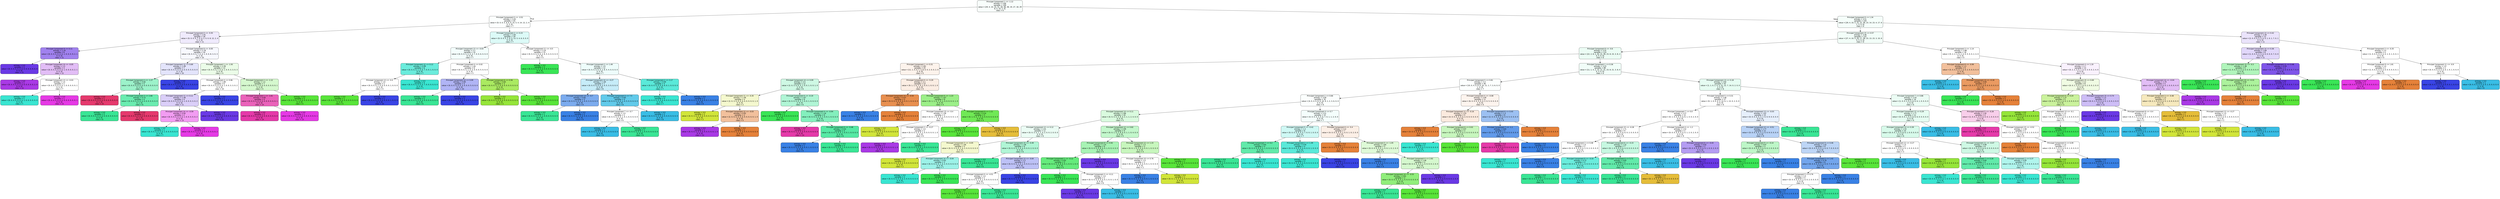 digraph Tree {
node [shape=box, style="filled, rounded", color="black", fontname=helvetica] ;
edge [fontname=helvetica] ;
0 [label="Principal Component 1 <= -1.12\nentropy = 3.66\nsamples = 199\nvalue = [29, 4, 10, 10, 31, 28, 48, 38, 19, 27, 18, 29\n8, 5, 10, 2, 0]\nclass = 6", fillcolor="#f8fefb"] ;
1 [label="Principal Component 0 <= -3.52\nentropy = 3.45\nsamples = 55\nvalue = [0, 0, 0, 5, 9, 6, 9, 15, 5, 4, 14, 12, 2, 4\n5, 2, 0]\nclass = 7", fillcolor="#fcfffe"] ;
0 -> 1 [labeldistance=2.5, labelangle=45, headlabel="True"] ;
2 [label="Principal Component 0 <= -5.55\nentropy = 2.91\nsamples = 26\nvalue = [0, 0, 0, 0, 7, 0, 4, 2, 0, 0, 8, 12, 2, 4\n5, 2, 0]\nclass = 11", fillcolor="#efeafc"] ;
1 -> 2 ;
3 [label="Principal Component 9 <= 0.11\nentropy = 1.35\nsamples = 6\nvalue = [0, 0, 0, 0, 0, 0, 0, 1, 0, 0, 0, 9, 2, 1\n0, 0, 0]\nclass = 11", fillcolor="#a081ee"] ;
2 -> 3 ;
4 [label="entropy = 0.0\nsamples = 3\nvalue = [0, 0, 0, 0, 0, 0, 0, 0, 0, 0, 0, 9, 0, 0\n0, 0, 0]\nclass = 11", fillcolor="#6a39e5"] ;
3 -> 4 ;
5 [label="Principal Component 14 <= -0.05\nentropy = 1.5\nsamples = 3\nvalue = [0, 0, 0, 0, 0, 0, 0, 1, 0, 0, 0, 0, 2, 1\n0, 0, 0]\nclass = 12", fillcolor="#e2bdf6"] ;
3 -> 5 ;
6 [label="entropy = 0.0\nsamples = 1\nvalue = [0, 0, 0, 0, 0, 0, 0, 0, 0, 0, 0, 0, 2, 0\n0, 0, 0]\nclass = 12", fillcolor="#a939e5"] ;
5 -> 6 ;
7 [label="Principal Component 13 <= -0.03\nentropy = 1.0\nsamples = 2\nvalue = [0, 0, 0, 0, 0, 0, 0, 1, 0, 0, 0, 0, 0, 1\n0, 0, 0]\nclass = 7", fillcolor="#ffffff"] ;
5 -> 7 ;
8 [label="entropy = 0.0\nsamples = 1\nvalue = [0, 0, 0, 0, 0, 0, 0, 1, 0, 0, 0, 0, 0, 0\n0, 0, 0]\nclass = 7", fillcolor="#39e5d1"] ;
7 -> 8 ;
9 [label="entropy = 0.0\nsamples = 1\nvalue = [0, 0, 0, 0, 0, 0, 0, 0, 0, 0, 0, 0, 0, 1\n0, 0, 0]\nclass = 13", fillcolor="#e539e5"] ;
7 -> 9 ;
10 [label="Principal Component 9 <= -0.05\nentropy = 2.78\nsamples = 20\nvalue = [0, 0, 0, 0, 7, 0, 4, 1, 0, 0, 8, 3, 0, 3\n5, 2, 0]\nclass = 10", fillcolor="#f7f8fe"] ;
2 -> 10 ;
11 [label="Principal Component 12 <= 0.69\nentropy = 1.49\nsamples = 7\nvalue = [0, 0, 0, 0, 0, 0, 4, 0, 0, 0, 5, 0, 0, 0\n0, 2, 0]\nclass = 10", fillcolor="#e3e4fb"] ;
10 -> 11 ;
12 [label="Principal Component 4 <= -1.27\nentropy = 0.92\nsamples = 5\nvalue = [0, 0, 0, 0, 0, 0, 4, 0, 0, 0, 0, 0, 0, 0\n0, 2, 0]\nclass = 6", fillcolor="#9cf2ca"] ;
11 -> 12 ;
13 [label="entropy = 0.0\nsamples = 1\nvalue = [0, 0, 0, 0, 0, 0, 0, 0, 0, 0, 0, 0, 0, 0\n0, 1, 0]\nclass = 15", fillcolor="#e5396d"] ;
12 -> 13 ;
14 [label="Principal Component 3 <= 2.66\nentropy = 0.72\nsamples = 4\nvalue = [0, 0, 0, 0, 0, 0, 4, 0, 0, 0, 0, 0, 0, 0\n0, 1, 0]\nclass = 6", fillcolor="#6aecb0"] ;
12 -> 14 ;
15 [label="entropy = 0.0\nsamples = 3\nvalue = [0, 0, 0, 0, 0, 0, 4, 0, 0, 0, 0, 0, 0, 0\n0, 0, 0]\nclass = 6", fillcolor="#39e595"] ;
14 -> 15 ;
16 [label="entropy = 0.0\nsamples = 1\nvalue = [0, 0, 0, 0, 0, 0, 0, 0, 0, 0, 0, 0, 0, 0\n0, 1, 0]\nclass = 15", fillcolor="#e5396d"] ;
14 -> 16 ;
17 [label="entropy = 0.0\nsamples = 2\nvalue = [0, 0, 0, 0, 0, 0, 0, 0, 0, 0, 5, 0, 0, 0\n0, 0, 0]\nclass = 10", fillcolor="#3944e5"] ;
11 -> 17 ;
18 [label="Principal Component 1 <= -1.93\nentropy = 2.39\nsamples = 13\nvalue = [0, 0, 0, 0, 7, 0, 0, 1, 0, 0, 3, 3, 0, 3\n5, 0, 0]\nclass = 4", fillcolor="#ebfce8"] ;
10 -> 18 ;
19 [label="Principal Component 4 <= 0.06\nentropy = 1.89\nsamples = 6\nvalue = [0, 0, 0, 0, 0, 0, 0, 1, 0, 0, 3, 3, 0, 2\n0, 0, 0]\nclass = 10", fillcolor="#ffffff"] ;
18 -> 19 ;
20 [label="Principal Component 11 <= 0.11\nentropy = 1.46\nsamples = 4\nvalue = [0, 0, 0, 0, 0, 0, 0, 1, 0, 0, 0, 3, 0, 2\n0, 0, 0]\nclass = 11", fillcolor="#dacef8"] ;
19 -> 20 ;
21 [label="Principal Component 14 <= -0.59\nentropy = 0.92\nsamples = 2\nvalue = [0, 0, 0, 0, 0, 0, 0, 1, 0, 0, 0, 0, 0, 2\n0, 0, 0]\nclass = 13", fillcolor="#f29cf2"] ;
20 -> 21 ;
22 [label="entropy = 0.0\nsamples = 1\nvalue = [0, 0, 0, 0, 0, 0, 0, 1, 0, 0, 0, 0, 0, 0\n0, 0, 0]\nclass = 7", fillcolor="#39e5d1"] ;
21 -> 22 ;
23 [label="entropy = 0.0\nsamples = 1\nvalue = [0, 0, 0, 0, 0, 0, 0, 0, 0, 0, 0, 0, 0, 2\n0, 0, 0]\nclass = 13", fillcolor="#e539e5"] ;
21 -> 23 ;
24 [label="entropy = 0.0\nsamples = 2\nvalue = [0, 0, 0, 0, 0, 0, 0, 0, 0, 0, 0, 3, 0, 0\n0, 0, 0]\nclass = 11", fillcolor="#6a39e5"] ;
20 -> 24 ;
25 [label="entropy = 0.0\nsamples = 2\nvalue = [0, 0, 0, 0, 0, 0, 0, 0, 0, 0, 3, 0, 0, 0\n0, 0, 0]\nclass = 10", fillcolor="#3944e5"] ;
19 -> 25 ;
26 [label="Principal Component 2 <= -1.12\nentropy = 1.3\nsamples = 7\nvalue = [0, 0, 0, 0, 7, 0, 0, 0, 0, 0, 0, 0, 0, 1\n5, 0, 0]\nclass = 4", fillcolor="#d5f8ce"] ;
18 -> 26 ;
27 [label="Principal Component 1 <= -1.61\nentropy = 0.65\nsamples = 4\nvalue = [0, 0, 0, 0, 0, 0, 0, 0, 0, 0, 0, 0, 0, 1\n5, 0, 0]\nclass = 14", fillcolor="#ea61ba"] ;
26 -> 27 ;
28 [label="entropy = 0.0\nsamples = 3\nvalue = [0, 0, 0, 0, 0, 0, 0, 0, 0, 0, 0, 0, 0, 0\n5, 0, 0]\nclass = 14", fillcolor="#e539a9"] ;
27 -> 28 ;
29 [label="entropy = 0.0\nsamples = 1\nvalue = [0, 0, 0, 0, 0, 0, 0, 0, 0, 0, 0, 0, 0, 1\n0, 0, 0]\nclass = 13", fillcolor="#e539e5"] ;
27 -> 29 ;
30 [label="entropy = 0.0\nsamples = 3\nvalue = [0, 0, 0, 0, 7, 0, 0, 0, 0, 0, 0, 0, 0, 0\n0, 0, 0]\nclass = 4", fillcolor="#58e539"] ;
26 -> 30 ;
31 [label="Principal Component 2 <= 0.23\nentropy = 2.83\nsamples = 29\nvalue = [0, 0, 0, 5, 2, 6, 5, 13, 5, 4, 6, 0, 0, 0\n0, 0, 0]\nclass = 7", fillcolor="#dcfaf7"] ;
1 -> 31 ;
32 [label="Principal Component 13 <= -0.03\nentropy = 2.2\nsamples = 14\nvalue = [0, 0, 0, 5, 2, 0, 3, 7, 0, 0, 6, 0, 0, 0\n0, 0, 0]\nclass = 7", fillcolor="#f3fdfc"] ;
31 -> 32 ;
33 [label="Principal Component 12 <= 0.12\nentropy = 0.99\nsamples = 6\nvalue = [0, 0, 0, 0, 1, 0, 0, 7, 0, 0, 1, 0, 0, 0\n0, 0, 0]\nclass = 7", fillcolor="#6aecdc"] ;
32 -> 33 ;
34 [label="Principal Component 13 <= -0.4\nentropy = 1.0\nsamples = 2\nvalue = [0, 0, 0, 0, 1, 0, 0, 0, 0, 0, 1, 0, 0, 0\n0, 0, 0]\nclass = 4", fillcolor="#ffffff"] ;
33 -> 34 ;
35 [label="entropy = 0.0\nsamples = 1\nvalue = [0, 0, 0, 0, 1, 0, 0, 0, 0, 0, 0, 0, 0, 0\n0, 0, 0]\nclass = 4", fillcolor="#58e539"] ;
34 -> 35 ;
36 [label="entropy = 0.0\nsamples = 1\nvalue = [0, 0, 0, 0, 0, 0, 0, 0, 0, 0, 1, 0, 0, 0\n0, 0, 0]\nclass = 10", fillcolor="#3944e5"] ;
34 -> 36 ;
37 [label="entropy = 0.0\nsamples = 4\nvalue = [0, 0, 0, 0, 0, 0, 0, 7, 0, 0, 0, 0, 0, 0\n0, 0, 0]\nclass = 7", fillcolor="#39e5d1"] ;
33 -> 37 ;
38 [label="Principal Component 4 <= 0.02\nentropy = 1.81\nsamples = 8\nvalue = [0, 0, 0, 5, 1, 0, 3, 0, 0, 0, 5, 0, 0, 0\n0, 0, 0]\nclass = 3", fillcolor="#ffffff"] ;
32 -> 38 ;
39 [label="Principal Component 14 <= 0.09\nentropy = 0.95\nsamples = 5\nvalue = [0, 0, 0, 0, 0, 0, 3, 0, 0, 0, 5, 0, 0, 0\n0, 0, 0]\nclass = 10", fillcolor="#b0b4f5"] ;
38 -> 39 ;
40 [label="entropy = 0.0\nsamples = 2\nvalue = [0, 0, 0, 0, 0, 0, 3, 0, 0, 0, 0, 0, 0, 0\n0, 0, 0]\nclass = 6", fillcolor="#39e595"] ;
39 -> 40 ;
41 [label="entropy = 0.0\nsamples = 3\nvalue = [0, 0, 0, 0, 0, 0, 0, 0, 0, 0, 5, 0, 0, 0\n0, 0, 0]\nclass = 10", fillcolor="#3944e5"] ;
39 -> 41 ;
42 [label="Principal Component 6 <= 0.56\nentropy = 0.65\nsamples = 3\nvalue = [0, 0, 0, 5, 1, 0, 0, 0, 0, 0, 0, 0, 0, 0\n0, 0, 0]\nclass = 3", fillcolor="#aaea61"] ;
38 -> 42 ;
43 [label="entropy = 0.0\nsamples = 2\nvalue = [0, 0, 0, 5, 0, 0, 0, 0, 0, 0, 0, 0, 0, 0\n0, 0, 0]\nclass = 3", fillcolor="#95e539"] ;
42 -> 43 ;
44 [label="entropy = 0.0\nsamples = 1\nvalue = [0, 0, 0, 0, 1, 0, 0, 0, 0, 0, 0, 0, 0, 0\n0, 0, 0]\nclass = 4", fillcolor="#58e539"] ;
42 -> 44 ;
45 [label="Principal Component 11 <= -0.5\nentropy = 2.24\nsamples = 15\nvalue = [0, 0, 0, 0, 0, 6, 2, 6, 5, 4, 0, 0, 0, 0\n0, 0, 0]\nclass = 5", fillcolor="#ffffff"] ;
31 -> 45 ;
46 [label="entropy = 0.0\nsamples = 3\nvalue = [0, 0, 0, 0, 0, 6, 0, 0, 0, 0, 0, 0, 0, 0\n0, 0, 0]\nclass = 5", fillcolor="#39e556"] ;
45 -> 46 ;
47 [label="Principal Component 2 <= 1.49\nentropy = 1.9\nsamples = 12\nvalue = [0, 0, 0, 0, 0, 0, 2, 6, 5, 4, 0, 0, 0, 0\n0, 0, 0]\nclass = 7", fillcolor="#eefdfb"] ;
45 -> 47 ;
48 [label="Principal Component 14 <= -0.27\nentropy = 1.49\nsamples = 7\nvalue = [0, 0, 0, 0, 0, 0, 2, 0, 5, 3, 0, 0, 0, 0\n0, 0, 0]\nclass = 8", fillcolor="#c6ecf8"] ;
47 -> 48 ;
49 [label="Principal Component 14 <= -0.7\nentropy = 0.81\nsamples = 3\nvalue = [0, 0, 0, 0, 0, 0, 1, 0, 0, 3, 0, 0, 0, 0\n0, 0, 0]\nclass = 9", fillcolor="#7babee"] ;
48 -> 49 ;
50 [label="entropy = 0.0\nsamples = 1\nvalue = [0, 0, 0, 0, 0, 0, 1, 0, 0, 0, 0, 0, 0, 0\n0, 0, 0]\nclass = 6", fillcolor="#39e595"] ;
49 -> 50 ;
51 [label="entropy = 0.0\nsamples = 2\nvalue = [0, 0, 0, 0, 0, 0, 0, 0, 0, 3, 0, 0, 0, 0\n0, 0, 0]\nclass = 9", fillcolor="#3981e5"] ;
49 -> 51 ;
52 [label="Principal Component 0 <= 7.5\nentropy = 0.65\nsamples = 4\nvalue = [0, 0, 0, 0, 0, 0, 1, 0, 5, 0, 0, 0, 0, 0\n0, 0, 0]\nclass = 8", fillcolor="#61caea"] ;
48 -> 52 ;
53 [label="Principal Component 7 <= -0.7\nentropy = 1.0\nsamples = 2\nvalue = [0, 0, 0, 0, 0, 0, 1, 0, 1, 0, 0, 0, 0, 0\n0, 0, 0]\nclass = 6", fillcolor="#ffffff"] ;
52 -> 53 ;
54 [label="entropy = 0.0\nsamples = 1\nvalue = [0, 0, 0, 0, 0, 0, 0, 0, 1, 0, 0, 0, 0, 0\n0, 0, 0]\nclass = 8", fillcolor="#39bde5"] ;
53 -> 54 ;
55 [label="entropy = 0.0\nsamples = 1\nvalue = [0, 0, 0, 0, 0, 0, 1, 0, 0, 0, 0, 0, 0, 0\n0, 0, 0]\nclass = 6", fillcolor="#39e595"] ;
53 -> 55 ;
56 [label="entropy = 0.0\nsamples = 2\nvalue = [0, 0, 0, 0, 0, 0, 0, 0, 4, 0, 0, 0, 0, 0\n0, 0, 0]\nclass = 8", fillcolor="#39bde5"] ;
52 -> 56 ;
57 [label="Principal Component 2 <= 3.17\nentropy = 0.59\nsamples = 5\nvalue = [0, 0, 0, 0, 0, 0, 0, 6, 0, 1, 0, 0, 0, 0\n0, 0, 0]\nclass = 7", fillcolor="#5ae9d9"] ;
47 -> 57 ;
58 [label="entropy = 0.0\nsamples = 4\nvalue = [0, 0, 0, 0, 0, 0, 0, 6, 0, 0, 0, 0, 0, 0\n0, 0, 0]\nclass = 7", fillcolor="#39e5d1"] ;
57 -> 58 ;
59 [label="entropy = 0.0\nsamples = 1\nvalue = [0, 0, 0, 0, 0, 0, 0, 0, 0, 1, 0, 0, 0, 0\n0, 0, 0]\nclass = 9", fillcolor="#3981e5"] ;
57 -> 59 ;
60 [label="Principal Component 9 <= 1.34\nentropy = 3.51\nsamples = 144\nvalue = [29, 4, 10, 5, 22, 22, 39, 23, 14, 23, 4, 17, 6\n1, 5, 0, 0]\nclass = 6", fillcolor="#f5fefa"] ;
0 -> 60 [labeldistance=2.5, labelangle=-45, headlabel="False"] ;
61 [label="Principal Component 15 <= 0.57\nentropy = 3.46\nsamples = 132\nvalue = [27, 4, 10, 5, 20, 17, 39, 23, 13, 23, 3, 10, 6\n0, 5, 0, 0]\nclass = 6", fillcolor="#f2fdf8"] ;
60 -> 61 ;
62 [label="Principal Component 8 <= -0.6\nentropy = 3.32\nsamples = 114\nvalue = [22, 2, 8, 2, 20, 15, 39, 23, 8, 23, 3, 8, 2\n0, 5, 0, 0]\nclass = 6", fillcolor="#ebfcf4"] ;
61 -> 62 ;
63 [label="Principal Component 1 <= 0.31\nentropy = 2.81\nsamples = 25\nvalue = [11, 1, 4, 0, 7, 3, 8, 0, 0, 2, 0, 0, 2, 0\n2, 0, 0]\nclass = 0", fillcolor="#fdf3ec"] ;
62 -> 63 ;
64 [label="Principal Component 14 <= 0.09\nentropy = 2.5\nsamples = 12\nvalue = [2, 0, 3, 0, 0, 3, 7, 0, 0, 1, 0, 0, 1, 0\n2, 0, 0]\nclass = 6", fillcolor="#cef8e4"] ;
63 -> 64 ;
65 [label="Principal Component 11 <= -0.35\nentropy = 1.46\nsamples = 4\nvalue = [2, 0, 3, 0, 0, 0, 0, 0, 0, 0, 0, 0, 1, 0\n0, 0, 0]\nclass = 2", fillcolor="#f4f8ce"] ;
64 -> 65 ;
66 [label="entropy = 0.0\nsamples = 2\nvalue = [0, 0, 3, 0, 0, 0, 0, 0, 0, 0, 0, 0, 0, 0\n0, 0, 0]\nclass = 2", fillcolor="#d1e539"] ;
65 -> 66 ;
67 [label="Principal Component 12 <= -0.03\nentropy = 0.92\nsamples = 2\nvalue = [2, 0, 0, 0, 0, 0, 0, 0, 0, 0, 0, 0, 1, 0\n0, 0, 0]\nclass = 0", fillcolor="#f2c09c"] ;
65 -> 67 ;
68 [label="entropy = 0.0\nsamples = 1\nvalue = [0, 0, 0, 0, 0, 0, 0, 0, 0, 0, 0, 0, 1, 0\n0, 0, 0]\nclass = 12", fillcolor="#a939e5"] ;
67 -> 68 ;
69 [label="entropy = 0.0\nsamples = 1\nvalue = [2, 0, 0, 0, 0, 0, 0, 0, 0, 0, 0, 0, 0, 0\n0, 0, 0]\nclass = 0", fillcolor="#e58139"] ;
67 -> 69 ;
70 [label="Principal Component 6 <= -0.19\nentropy = 1.67\nsamples = 8\nvalue = [0, 0, 0, 0, 0, 3, 7, 0, 0, 1, 0, 0, 0, 0\n2, 0, 0]\nclass = 6", fillcolor="#b0f5d5"] ;
64 -> 70 ;
71 [label="entropy = 0.0\nsamples = 2\nvalue = [0, 0, 0, 0, 0, 3, 0, 0, 0, 0, 0, 0, 0, 0\n0, 0, 0]\nclass = 5", fillcolor="#39e556"] ;
70 -> 71 ;
72 [label="Principal Component 4 <= -0.94\nentropy = 1.16\nsamples = 6\nvalue = [0, 0, 0, 0, 0, 0, 7, 0, 0, 1, 0, 0, 0, 0\n2, 0, 0]\nclass = 6", fillcolor="#83efbd"] ;
70 -> 72 ;
73 [label="entropy = 0.0\nsamples = 1\nvalue = [0, 0, 0, 0, 0, 0, 0, 0, 0, 0, 0, 0, 0, 0\n2, 0, 0]\nclass = 14", fillcolor="#e539a9"] ;
72 -> 73 ;
74 [label="Principal Component 0 <= -5.48\nentropy = 0.54\nsamples = 5\nvalue = [0, 0, 0, 0, 0, 0, 7, 0, 0, 1, 0, 0, 0, 0\n0, 0, 0]\nclass = 6", fillcolor="#55e9a4"] ;
72 -> 74 ;
75 [label="entropy = 0.0\nsamples = 1\nvalue = [0, 0, 0, 0, 0, 0, 0, 0, 0, 1, 0, 0, 0, 0\n0, 0, 0]\nclass = 9", fillcolor="#3981e5"] ;
74 -> 75 ;
76 [label="entropy = 0.0\nsamples = 4\nvalue = [0, 0, 0, 0, 0, 0, 7, 0, 0, 0, 0, 0, 0, 0\n0, 0, 0]\nclass = 6", fillcolor="#39e595"] ;
74 -> 76 ;
77 [label="Principal Component 0 <= -5.29\nentropy = 2.1\nsamples = 13\nvalue = [9, 1, 1, 0, 7, 0, 1, 0, 0, 1, 0, 0, 1, 0\n0, 0, 0]\nclass = 0", fillcolor="#fbede3"] ;
63 -> 77 ;
78 [label="Principal Component 14 <= -0.54\nentropy = 0.47\nsamples = 5\nvalue = [9, 0, 0, 0, 0, 0, 0, 0, 0, 1, 0, 0, 0, 0\n0, 0, 0]\nclass = 0", fillcolor="#e88f4f"] ;
77 -> 78 ;
79 [label="entropy = 0.0\nsamples = 1\nvalue = [0, 0, 0, 0, 0, 0, 0, 0, 0, 1, 0, 0, 0, 0\n0, 0, 0]\nclass = 9", fillcolor="#3981e5"] ;
78 -> 79 ;
80 [label="entropy = 0.0\nsamples = 4\nvalue = [9, 0, 0, 0, 0, 0, 0, 0, 0, 0, 0, 0, 0, 0\n0, 0, 0]\nclass = 0", fillcolor="#e58139"] ;
78 -> 80 ;
81 [label="Principal Component 6 <= -1.23\nentropy = 1.67\nsamples = 8\nvalue = [0, 1, 1, 0, 7, 0, 1, 0, 0, 0, 0, 0, 1, 0\n0, 0, 0]\nclass = 4", fillcolor="#9bef88"] ;
77 -> 81 ;
82 [label="Principal Component 15 <= -0.4\nentropy = 1.58\nsamples = 3\nvalue = [0, 0, 1, 0, 0, 0, 1, 0, 0, 0, 0, 0, 1, 0\n0, 0, 0]\nclass = 2", fillcolor="#ffffff"] ;
81 -> 82 ;
83 [label="entropy = 0.0\nsamples = 1\nvalue = [0, 0, 1, 0, 0, 0, 0, 0, 0, 0, 0, 0, 0, 0\n0, 0, 0]\nclass = 2", fillcolor="#d1e539"] ;
82 -> 83 ;
84 [label="Principal Component 2 <= -0.27\nentropy = 1.0\nsamples = 2\nvalue = [0, 0, 0, 0, 0, 0, 1, 0, 0, 0, 0, 0, 1, 0\n0, 0, 0]\nclass = 6", fillcolor="#ffffff"] ;
82 -> 84 ;
85 [label="entropy = 0.0\nsamples = 1\nvalue = [0, 0, 0, 0, 0, 0, 0, 0, 0, 0, 0, 0, 1, 0\n0, 0, 0]\nclass = 12", fillcolor="#a939e5"] ;
84 -> 85 ;
86 [label="entropy = 0.0\nsamples = 1\nvalue = [0, 0, 0, 0, 0, 0, 1, 0, 0, 0, 0, 0, 0, 0\n0, 0, 0]\nclass = 6", fillcolor="#39e595"] ;
84 -> 86 ;
87 [label="Principal Component 9 <= 1.11\nentropy = 0.54\nsamples = 5\nvalue = [0, 1, 0, 0, 7, 0, 0, 0, 0, 0, 0, 0, 0, 0\n0, 0, 0]\nclass = 4", fillcolor="#70e955"] ;
81 -> 87 ;
88 [label="entropy = 0.0\nsamples = 4\nvalue = [0, 0, 0, 0, 7, 0, 0, 0, 0, 0, 0, 0, 0, 0\n0, 0, 0]\nclass = 4", fillcolor="#58e539"] ;
87 -> 88 ;
89 [label="entropy = 0.0\nsamples = 1\nvalue = [0, 1, 0, 0, 0, 0, 0, 0, 0, 0, 0, 0, 0, 0\n0, 0, 0]\nclass = 1", fillcolor="#e5bd39"] ;
87 -> 89 ;
90 [label="Principal Component 1 <= 0.36\nentropy = 3.23\nsamples = 89\nvalue = [11, 1, 4, 2, 13, 12, 31, 23, 8, 21, 3, 8, 0\n0, 3, 0, 0]\nclass = 6", fillcolor="#f1fdf8"] ;
62 -> 90 ;
91 [label="Principal Component 5 <= 0.81\nentropy = 3.2\nsamples = 46\nvalue = [10, 0, 4, 0, 9, 9, 10, 11, 1, 7, 3, 6, 0, 0\n1, 0, 0]\nclass = 7", fillcolor="#fcfffe"] ;
90 -> 91 ;
92 [label="Principal Component 2 <= 0.66\nentropy = 3.09\nsamples = 35\nvalue = [4, 0, 4, 0, 6, 9, 10, 9, 1, 2, 3, 6, 0, 0\n0, 0, 0]\nclass = 6", fillcolor="#fbfefd"] ;
91 -> 92 ;
93 [label="Principal Component 14 <= 0.11\nentropy = 2.86\nsamples = 20\nvalue = [0, 0, 4, 0, 3, 9, 4, 2, 1, 1, 2, 4, 0, 0\n0, 0, 0]\nclass = 5", fillcolor="#d9fade"] ;
92 -> 93 ;
94 [label="Principal Component 12 <= 0.12\nentropy = 2.41\nsamples = 11\nvalue = [0, 0, 3, 0, 1, 1, 4, 2, 0, 0, 2, 0, 0, 0\n0, 0, 0]\nclass = 6", fillcolor="#ebfcf4"] ;
93 -> 94 ;
95 [label="Principal Component 3 <= -0.05\nentropy = 1.46\nsamples = 5\nvalue = [0, 0, 3, 0, 0, 1, 0, 2, 0, 0, 0, 0, 0, 0\n0, 0, 0]\nclass = 2", fillcolor="#f4f8ce"] ;
94 -> 95 ;
96 [label="entropy = 0.0\nsamples = 2\nvalue = [0, 0, 3, 0, 0, 0, 0, 0, 0, 0, 0, 0, 0, 0\n0, 0, 0]\nclass = 2", fillcolor="#d1e539"] ;
95 -> 96 ;
97 [label="Principal Component 14 <= -0.04\nentropy = 0.92\nsamples = 3\nvalue = [0, 0, 0, 0, 0, 1, 0, 2, 0, 0, 0, 0, 0, 0\n0, 0, 0]\nclass = 7", fillcolor="#9cf2e8"] ;
95 -> 97 ;
98 [label="entropy = 0.0\nsamples = 2\nvalue = [0, 0, 0, 0, 0, 0, 0, 2, 0, 0, 0, 0, 0, 0\n0, 0, 0]\nclass = 7", fillcolor="#39e5d1"] ;
97 -> 98 ;
99 [label="entropy = 0.0\nsamples = 1\nvalue = [0, 0, 0, 0, 0, 1, 0, 0, 0, 0, 0, 0, 0, 0\n0, 0, 0]\nclass = 5", fillcolor="#39e556"] ;
97 -> 99 ;
100 [label="Principal Component 15 <= -0.49\nentropy = 1.38\nsamples = 6\nvalue = [0, 0, 0, 0, 1, 0, 4, 0, 0, 0, 2, 0, 0, 0\n0, 0, 0]\nclass = 6", fillcolor="#b0f5d5"] ;
94 -> 100 ;
101 [label="entropy = 0.0\nsamples = 2\nvalue = [0, 0, 0, 0, 0, 0, 3, 0, 0, 0, 0, 0, 0, 0\n0, 0, 0]\nclass = 6", fillcolor="#39e595"] ;
100 -> 101 ;
102 [label="Principal Component 13 <= -0.64\nentropy = 1.5\nsamples = 4\nvalue = [0, 0, 0, 0, 1, 0, 1, 0, 0, 0, 2, 0, 0, 0\n0, 0, 0]\nclass = 10", fillcolor="#bdc1f6"] ;
100 -> 102 ;
103 [label="Principal Component 0 <= -4.51\nentropy = 1.0\nsamples = 2\nvalue = [0, 0, 0, 0, 1, 0, 1, 0, 0, 0, 0, 0, 0, 0\n0, 0, 0]\nclass = 4", fillcolor="#ffffff"] ;
102 -> 103 ;
104 [label="entropy = 0.0\nsamples = 1\nvalue = [0, 0, 0, 0, 1, 0, 0, 0, 0, 0, 0, 0, 0, 0\n0, 0, 0]\nclass = 4", fillcolor="#58e539"] ;
103 -> 104 ;
105 [label="entropy = 0.0\nsamples = 1\nvalue = [0, 0, 0, 0, 0, 0, 1, 0, 0, 0, 0, 0, 0, 0\n0, 0, 0]\nclass = 6", fillcolor="#39e595"] ;
103 -> 105 ;
106 [label="entropy = 0.0\nsamples = 2\nvalue = [0, 0, 0, 0, 0, 0, 0, 0, 0, 0, 2, 0, 0, 0\n0, 0, 0]\nclass = 10", fillcolor="#3944e5"] ;
102 -> 106 ;
107 [label="Principal Component 12 <= 0.82\nentropy = 2.09\nsamples = 9\nvalue = [0, 0, 1, 0, 2, 8, 0, 0, 1, 1, 0, 4, 0, 0\n0, 0, 0]\nclass = 5", fillcolor="#c2f7cb"] ;
93 -> 107 ;
108 [label="Principal Component 8 <= 0.92\nentropy = 1.24\nsamples = 6\nvalue = [0, 0, 0, 0, 0, 8, 0, 0, 1, 0, 0, 4, 0, 0\n0, 0, 0]\nclass = 5", fillcolor="#a7f3b4"] ;
107 -> 108 ;
109 [label="Principal Component 1 <= -0.12\nentropy = 0.92\nsamples = 5\nvalue = [0, 0, 0, 0, 0, 8, 0, 0, 1, 0, 0, 1, 0, 0\n0, 0, 0]\nclass = 5", fillcolor="#65eb7c"] ;
108 -> 109 ;
110 [label="entropy = 0.0\nsamples = 3\nvalue = [0, 0, 0, 0, 0, 8, 0, 0, 0, 0, 0, 0, 0, 0\n0, 0, 0]\nclass = 5", fillcolor="#39e556"] ;
109 -> 110 ;
111 [label="Principal Component 3 <= -0.11\nentropy = 1.0\nsamples = 2\nvalue = [0, 0, 0, 0, 0, 0, 0, 0, 1, 0, 0, 1, 0, 0\n0, 0, 0]\nclass = 8", fillcolor="#ffffff"] ;
109 -> 111 ;
112 [label="entropy = 0.0\nsamples = 1\nvalue = [0, 0, 0, 0, 0, 0, 0, 0, 0, 0, 0, 1, 0, 0\n0, 0, 0]\nclass = 11", fillcolor="#6a39e5"] ;
111 -> 112 ;
113 [label="entropy = 0.0\nsamples = 1\nvalue = [0, 0, 0, 0, 0, 0, 0, 0, 1, 0, 0, 0, 0, 0\n0, 0, 0]\nclass = 8", fillcolor="#39bde5"] ;
111 -> 113 ;
114 [label="entropy = 0.0\nsamples = 1\nvalue = [0, 0, 0, 0, 0, 0, 0, 0, 0, 0, 0, 3, 0, 0\n0, 0, 0]\nclass = 11", fillcolor="#6a39e5"] ;
108 -> 114 ;
115 [label="Principal Component 12 <= 1.15\nentropy = 1.5\nsamples = 3\nvalue = [0, 0, 1, 0, 2, 0, 0, 0, 0, 1, 0, 0, 0, 0\n0, 0, 0]\nclass = 4", fillcolor="#c7f6bd"] ;
107 -> 115 ;
116 [label="Principal Component 10 <= 0.76\nentropy = 1.0\nsamples = 2\nvalue = [0, 0, 1, 0, 0, 0, 0, 0, 0, 1, 0, 0, 0, 0\n0, 0, 0]\nclass = 2", fillcolor="#ffffff"] ;
115 -> 116 ;
117 [label="entropy = 0.0\nsamples = 1\nvalue = [0, 0, 0, 0, 0, 0, 0, 0, 0, 1, 0, 0, 0, 0\n0, 0, 0]\nclass = 9", fillcolor="#3981e5"] ;
116 -> 117 ;
118 [label="entropy = 0.0\nsamples = 1\nvalue = [0, 0, 1, 0, 0, 0, 0, 0, 0, 0, 0, 0, 0, 0\n0, 0, 0]\nclass = 2", fillcolor="#d1e539"] ;
116 -> 118 ;
119 [label="entropy = 0.0\nsamples = 1\nvalue = [0, 0, 0, 0, 2, 0, 0, 0, 0, 0, 0, 0, 0, 0\n0, 0, 0]\nclass = 4", fillcolor="#58e539"] ;
115 -> 119 ;
120 [label="Principal Component 4 <= 0.7\nentropy = 2.51\nsamples = 15\nvalue = [4, 0, 0, 0, 3, 0, 6, 7, 0, 1, 1, 2, 0, 0\n0, 0, 0]\nclass = 7", fillcolor="#f4fefc"] ;
92 -> 120 ;
121 [label="Principal Component 5 <= -0.42\nentropy = 1.3\nsamples = 8\nvalue = [0, 0, 0, 0, 0, 0, 5, 7, 0, 0, 1, 0, 0, 0\n0, 0, 0]\nclass = 7", fillcolor="#cef8f4"] ;
120 -> 121 ;
122 [label="Principal Component 7 <= 0.2\nentropy = 0.65\nsamples = 4\nvalue = [0, 0, 0, 0, 0, 0, 5, 1, 0, 0, 0, 0, 0, 0\n0, 0, 0]\nclass = 6", fillcolor="#61eaaa"] ;
121 -> 122 ;
123 [label="entropy = 0.0\nsamples = 3\nvalue = [0, 0, 0, 0, 0, 0, 5, 0, 0, 0, 0, 0, 0, 0\n0, 0, 0]\nclass = 6", fillcolor="#39e595"] ;
122 -> 123 ;
124 [label="entropy = 0.0\nsamples = 1\nvalue = [0, 0, 0, 0, 0, 0, 0, 1, 0, 0, 0, 0, 0, 0\n0, 0, 0]\nclass = 7", fillcolor="#39e5d1"] ;
122 -> 124 ;
125 [label="Principal Component 2 <= 1.39\nentropy = 0.59\nsamples = 4\nvalue = [0, 0, 0, 0, 0, 0, 0, 6, 0, 0, 1, 0, 0, 0\n0, 0, 0]\nclass = 7", fillcolor="#5ae9d9"] ;
121 -> 125 ;
126 [label="entropy = 0.0\nsamples = 3\nvalue = [0, 0, 0, 0, 0, 0, 0, 6, 0, 0, 0, 0, 0, 0\n0, 0, 0]\nclass = 7", fillcolor="#39e5d1"] ;
125 -> 126 ;
127 [label="entropy = 0.0\nsamples = 1\nvalue = [0, 0, 0, 0, 0, 0, 0, 0, 0, 0, 1, 0, 0, 0\n0, 0, 0]\nclass = 10", fillcolor="#3944e5"] ;
125 -> 127 ;
128 [label="Principal Component 0 <= -5.4\nentropy = 2.12\nsamples = 7\nvalue = [4, 0, 0, 0, 3, 0, 1, 0, 0, 1, 0, 2, 0, 0\n0, 0, 0]\nclass = 0", fillcolor="#fcefe6"] ;
120 -> 128 ;
129 [label="entropy = 0.0\nsamples = 2\nvalue = [4, 0, 0, 0, 0, 0, 0, 0, 0, 0, 0, 0, 0, 0\n0, 0, 0]\nclass = 0", fillcolor="#e58139"] ;
128 -> 129 ;
130 [label="Principal Component 5 <= -1.05\nentropy = 1.84\nsamples = 5\nvalue = [0, 0, 0, 0, 3, 0, 1, 0, 0, 1, 0, 2, 0, 0\n0, 0, 0]\nclass = 4", fillcolor="#defad7"] ;
128 -> 130 ;
131 [label="entropy = 0.0\nsamples = 1\nvalue = [0, 0, 0, 0, 0, 0, 0, 0, 0, 1, 0, 0, 0, 0\n0, 0, 0]\nclass = 9", fillcolor="#3981e5"] ;
130 -> 131 ;
132 [label="Principal Component 4 <= 2.92\nentropy = 1.46\nsamples = 4\nvalue = [0, 0, 0, 0, 3, 0, 1, 0, 0, 0, 0, 2, 0, 0\n0, 0, 0]\nclass = 4", fillcolor="#d5f8ce"] ;
130 -> 132 ;
133 [label="Principal Component 14 <= -0.53\nentropy = 0.81\nsamples = 3\nvalue = [0, 0, 0, 0, 3, 0, 1, 0, 0, 0, 0, 0, 0, 0\n0, 0, 0]\nclass = 4", fillcolor="#90ee7b"] ;
132 -> 133 ;
134 [label="entropy = 0.0\nsamples = 1\nvalue = [0, 0, 0, 0, 0, 0, 1, 0, 0, 0, 0, 0, 0, 0\n0, 0, 0]\nclass = 6", fillcolor="#39e595"] ;
133 -> 134 ;
135 [label="entropy = 0.0\nsamples = 2\nvalue = [0, 0, 0, 0, 3, 0, 0, 0, 0, 0, 0, 0, 0, 0\n0, 0, 0]\nclass = 4", fillcolor="#58e539"] ;
133 -> 135 ;
136 [label="entropy = 0.0\nsamples = 1\nvalue = [0, 0, 0, 0, 0, 0, 0, 0, 0, 0, 0, 2, 0, 0\n0, 0, 0]\nclass = 11", fillcolor="#6a39e5"] ;
132 -> 136 ;
137 [label="Principal Component 4 <= -0.08\nentropy = 2.09\nsamples = 11\nvalue = [6, 0, 0, 0, 3, 0, 0, 2, 0, 5, 0, 0, 0, 0\n1, 0, 0]\nclass = 0", fillcolor="#fdf4ee"] ;
91 -> 137 ;
138 [label="Principal Component 11 <= -0.16\nentropy = 1.53\nsamples = 5\nvalue = [4, 0, 0, 0, 3, 0, 0, 2, 0, 0, 0, 0, 0, 0\n0, 0, 0]\nclass = 0", fillcolor="#fbeade"] ;
137 -> 138 ;
139 [label="entropy = 0.0\nsamples = 2\nvalue = [4, 0, 0, 0, 0, 0, 0, 0, 0, 0, 0, 0, 0, 0\n0, 0, 0]\nclass = 0", fillcolor="#e58139"] ;
138 -> 139 ;
140 [label="Principal Component 6 <= 0.02\nentropy = 0.97\nsamples = 3\nvalue = [0, 0, 0, 0, 3, 0, 0, 2, 0, 0, 0, 0, 0, 0\n0, 0, 0]\nclass = 4", fillcolor="#c7f6bd"] ;
138 -> 140 ;
141 [label="entropy = 0.0\nsamples = 2\nvalue = [0, 0, 0, 0, 0, 0, 0, 2, 0, 0, 0, 0, 0, 0\n0, 0, 0]\nclass = 7", fillcolor="#39e5d1"] ;
140 -> 141 ;
142 [label="entropy = 0.0\nsamples = 1\nvalue = [0, 0, 0, 0, 3, 0, 0, 0, 0, 0, 0, 0, 0, 0\n0, 0, 0]\nclass = 4", fillcolor="#58e539"] ;
140 -> 142 ;
143 [label="Principal Component 6 <= 0.43\nentropy = 1.3\nsamples = 6\nvalue = [2, 0, 0, 0, 0, 0, 0, 0, 0, 5, 0, 0, 0, 0\n1, 0, 0]\nclass = 9", fillcolor="#9cc0f2"] ;
137 -> 143 ;
144 [label="Principal Component 7 <= -1.1\nentropy = 0.65\nsamples = 5\nvalue = [0, 0, 0, 0, 0, 0, 0, 0, 0, 5, 0, 0, 0, 0\n1, 0, 0]\nclass = 9", fillcolor="#619aea"] ;
143 -> 144 ;
145 [label="entropy = 0.0\nsamples = 1\nvalue = [0, 0, 0, 0, 0, 0, 0, 0, 0, 0, 0, 0, 0, 0\n1, 0, 0]\nclass = 14", fillcolor="#e539a9"] ;
144 -> 145 ;
146 [label="entropy = 0.0\nsamples = 4\nvalue = [0, 0, 0, 0, 0, 0, 0, 0, 0, 5, 0, 0, 0, 0\n0, 0, 0]\nclass = 9", fillcolor="#3981e5"] ;
144 -> 146 ;
147 [label="entropy = 0.0\nsamples = 1\nvalue = [2, 0, 0, 0, 0, 0, 0, 0, 0, 0, 0, 0, 0, 0\n0, 0, 0]\nclass = 0", fillcolor="#e58139"] ;
143 -> 147 ;
148 [label="Principal Component 13 <= 0.18\nentropy = 2.82\nsamples = 43\nvalue = [1, 1, 0, 2, 4, 3, 21, 12, 7, 14, 0, 2, 0, 0\n2, 0, 0]\nclass = 6", fillcolor="#e6fcf2"] ;
90 -> 148 ;
149 [label="Principal Component 5 <= 0.31\nentropy = 2.48\nsamples = 27\nvalue = [0, 1, 0, 0, 4, 3, 13, 6, 1, 13, 0, 2, 0, 0\n0, 0, 0]\nclass = 6", fillcolor="#ffffff"] ;
148 -> 149 ;
150 [label="Principal Component 7 <= 0.0\nentropy = 2.27\nsamples = 12\nvalue = [0, 1, 0, 0, 0, 0, 6, 6, 1, 4, 0, 2, 0, 0\n0, 0, 0]\nclass = 6", fillcolor="#ffffff"] ;
149 -> 150 ;
151 [label="Principal Component 15 <= -0.28\nentropy = 1.71\nsamples = 9\nvalue = [0, 1, 0, 0, 0, 0, 6, 6, 0, 2, 0, 0, 0, 0\n0, 0, 0]\nclass = 6", fillcolor="#ffffff"] ;
150 -> 151 ;
152 [label="Principal Component 2 <= 0.48\nentropy = 1.0\nsamples = 2\nvalue = [0, 0, 0, 0, 0, 0, 0, 2, 0, 2, 0, 0, 0, 0\n0, 0, 0]\nclass = 7", fillcolor="#ffffff"] ;
151 -> 152 ;
153 [label="entropy = 0.0\nsamples = 1\nvalue = [0, 0, 0, 0, 0, 0, 0, 2, 0, 0, 0, 0, 0, 0\n0, 0, 0]\nclass = 7", fillcolor="#39e5d1"] ;
152 -> 153 ;
154 [label="entropy = 0.0\nsamples = 1\nvalue = [0, 0, 0, 0, 0, 0, 0, 0, 0, 2, 0, 0, 0, 0\n0, 0, 0]\nclass = 9", fillcolor="#3981e5"] ;
152 -> 154 ;
155 [label="Principal Component 6 <= -0.15\nentropy = 1.32\nsamples = 7\nvalue = [0, 1, 0, 0, 0, 0, 6, 4, 0, 0, 0, 0, 0, 0\n0, 0, 0]\nclass = 6", fillcolor="#c6f8e1"] ;
151 -> 155 ;
156 [label="Principal Component 9 <= -0.33\nentropy = 0.72\nsamples = 4\nvalue = [0, 0, 0, 0, 0, 0, 1, 4, 0, 0, 0, 0, 0, 0\n0, 0, 0]\nclass = 7", fillcolor="#6aecdc"] ;
155 -> 156 ;
157 [label="entropy = 0.0\nsamples = 1\nvalue = [0, 0, 0, 0, 0, 0, 1, 0, 0, 0, 0, 0, 0, 0\n0, 0, 0]\nclass = 6", fillcolor="#39e595"] ;
156 -> 157 ;
158 [label="entropy = 0.0\nsamples = 3\nvalue = [0, 0, 0, 0, 0, 0, 0, 4, 0, 0, 0, 0, 0, 0\n0, 0, 0]\nclass = 7", fillcolor="#39e5d1"] ;
156 -> 158 ;
159 [label="Principal Component 0 <= 5.72\nentropy = 0.65\nsamples = 3\nvalue = [0, 1, 0, 0, 0, 0, 5, 0, 0, 0, 0, 0, 0, 0\n0, 0, 0]\nclass = 6", fillcolor="#61eaaa"] ;
155 -> 159 ;
160 [label="entropy = 0.0\nsamples = 2\nvalue = [0, 0, 0, 0, 0, 0, 5, 0, 0, 0, 0, 0, 0, 0\n0, 0, 0]\nclass = 6", fillcolor="#39e595"] ;
159 -> 160 ;
161 [label="entropy = 0.0\nsamples = 1\nvalue = [0, 1, 0, 0, 0, 0, 0, 0, 0, 0, 0, 0, 0, 0\n0, 0, 0]\nclass = 1", fillcolor="#e5bd39"] ;
159 -> 161 ;
162 [label="Principal Component 4 <= -1.2\nentropy = 1.52\nsamples = 3\nvalue = [0, 0, 0, 0, 0, 0, 0, 0, 1, 2, 0, 2, 0, 0\n0, 0, 0]\nclass = 9", fillcolor="#ffffff"] ;
150 -> 162 ;
163 [label="entropy = 0.0\nsamples = 1\nvalue = [0, 0, 0, 0, 0, 0, 0, 0, 0, 2, 0, 0, 0, 0\n0, 0, 0]\nclass = 9", fillcolor="#3981e5"] ;
162 -> 163 ;
164 [label="Principal Component 6 <= -0.43\nentropy = 0.92\nsamples = 2\nvalue = [0, 0, 0, 0, 0, 0, 0, 0, 1, 0, 0, 2, 0, 0\n0, 0, 0]\nclass = 11", fillcolor="#b49cf2"] ;
162 -> 164 ;
165 [label="entropy = 0.0\nsamples = 1\nvalue = [0, 0, 0, 0, 0, 0, 0, 0, 1, 0, 0, 0, 0, 0\n0, 0, 0]\nclass = 8", fillcolor="#39bde5"] ;
164 -> 165 ;
166 [label="entropy = 0.0\nsamples = 1\nvalue = [0, 0, 0, 0, 0, 0, 0, 0, 0, 0, 0, 2, 0, 0\n0, 0, 0]\nclass = 11", fillcolor="#6a39e5"] ;
164 -> 166 ;
167 [label="Principal Component 13 <= -0.03\nentropy = 1.87\nsamples = 15\nvalue = [0, 0, 0, 0, 4, 3, 7, 0, 0, 9, 0, 0, 0, 0\n0, 0, 0]\nclass = 9", fillcolor="#e6effc"] ;
149 -> 167 ;
168 [label="Principal Component 12 <= -0.51\nentropy = 1.77\nsamples = 12\nvalue = [0, 0, 0, 0, 4, 3, 2, 0, 0, 9, 0, 0, 0, 0\n0, 0, 0]\nclass = 9", fillcolor="#b8d2f6"] ;
167 -> 168 ;
169 [label="Principal Component 9 <= -0.14\nentropy = 0.97\nsamples = 3\nvalue = [0, 0, 0, 0, 0, 3, 0, 0, 0, 2, 0, 0, 0, 0\n0, 0, 0]\nclass = 5", fillcolor="#bdf6c7"] ;
168 -> 169 ;
170 [label="entropy = 0.0\nsamples = 2\nvalue = [0, 0, 0, 0, 0, 3, 0, 0, 0, 0, 0, 0, 0, 0\n0, 0, 0]\nclass = 5", fillcolor="#39e556"] ;
169 -> 170 ;
171 [label="entropy = 0.0\nsamples = 1\nvalue = [0, 0, 0, 0, 0, 0, 0, 0, 0, 2, 0, 0, 0, 0\n0, 0, 0]\nclass = 9", fillcolor="#3981e5"] ;
169 -> 171 ;
172 [label="Principal Component 9 <= 0.46\nentropy = 1.42\nsamples = 9\nvalue = [0, 0, 0, 0, 4, 0, 2, 0, 0, 7, 0, 0, 0, 0\n0, 0, 0]\nclass = 9", fillcolor="#bdd5f6"] ;
168 -> 172 ;
173 [label="Principal Component 5 <= 1.42\nentropy = 0.76\nsamples = 6\nvalue = [0, 0, 0, 0, 0, 0, 2, 0, 0, 7, 0, 0, 0, 0\n0, 0, 0]\nclass = 9", fillcolor="#72a5ec"] ;
172 -> 173 ;
174 [label="Principal Component 5 <= 0.76\nentropy = 1.0\nsamples = 4\nvalue = [0, 0, 0, 0, 0, 0, 2, 0, 0, 2, 0, 0, 0, 0\n0, 0, 0]\nclass = 6", fillcolor="#ffffff"] ;
173 -> 174 ;
175 [label="entropy = 0.0\nsamples = 2\nvalue = [0, 0, 0, 0, 0, 0, 0, 0, 0, 2, 0, 0, 0, 0\n0, 0, 0]\nclass = 9", fillcolor="#3981e5"] ;
174 -> 175 ;
176 [label="entropy = 0.0\nsamples = 2\nvalue = [0, 0, 0, 0, 0, 0, 2, 0, 0, 0, 0, 0, 0, 0\n0, 0, 0]\nclass = 6", fillcolor="#39e595"] ;
174 -> 176 ;
177 [label="entropy = 0.0\nsamples = 2\nvalue = [0, 0, 0, 0, 0, 0, 0, 0, 0, 5, 0, 0, 0, 0\n0, 0, 0]\nclass = 9", fillcolor="#3981e5"] ;
173 -> 177 ;
178 [label="entropy = 0.0\nsamples = 3\nvalue = [0, 0, 0, 0, 4, 0, 0, 0, 0, 0, 0, 0, 0, 0\n0, 0, 0]\nclass = 4", fillcolor="#58e539"] ;
172 -> 178 ;
179 [label="entropy = 0.0\nsamples = 3\nvalue = [0, 0, 0, 0, 0, 0, 5, 0, 0, 0, 0, 0, 0, 0\n0, 0, 0]\nclass = 6", fillcolor="#39e595"] ;
167 -> 179 ;
180 [label="Principal Component 7 <= 0.86\nentropy = 2.43\nsamples = 16\nvalue = [1, 0, 0, 2, 0, 0, 8, 6, 6, 1, 0, 0, 0, 0\n2, 0, 0]\nclass = 6", fillcolor="#ebfcf4"] ;
148 -> 180 ;
181 [label="Principal Component 12 <= 0.29\nentropy = 1.77\nsamples = 12\nvalue = [0, 0, 0, 1, 0, 0, 8, 6, 6, 0, 0, 0, 0, 0\n0, 0, 0]\nclass = 6", fillcolor="#e5fcf1"] ;
180 -> 181 ;
182 [label="Principal Component 13 <= 0.39\nentropy = 1.53\nsamples = 10\nvalue = [0, 0, 0, 1, 0, 0, 8, 6, 1, 0, 0, 0, 0, 0\n0, 0, 0]\nclass = 6", fillcolor="#d7faea"] ;
181 -> 182 ;
183 [label="Principal Component 12 <= -0.27\nentropy = 1.0\nsamples = 2\nvalue = [0, 0, 0, 1, 0, 0, 0, 0, 1, 0, 0, 0, 0, 0\n0, 0, 0]\nclass = 3", fillcolor="#ffffff"] ;
182 -> 183 ;
184 [label="entropy = 0.0\nsamples = 1\nvalue = [0, 0, 0, 0, 0, 0, 0, 0, 1, 0, 0, 0, 0, 0\n0, 0, 0]\nclass = 8", fillcolor="#39bde5"] ;
183 -> 184 ;
185 [label="entropy = 0.0\nsamples = 1\nvalue = [0, 0, 0, 1, 0, 0, 0, 0, 0, 0, 0, 0, 0, 0\n0, 0, 0]\nclass = 3", fillcolor="#95e539"] ;
183 -> 185 ;
186 [label="Principal Component 11 <= -0.47\nentropy = 0.99\nsamples = 8\nvalue = [0, 0, 0, 0, 0, 0, 8, 6, 0, 0, 0, 0, 0, 0\n0, 0, 0]\nclass = 6", fillcolor="#cef8e4"] ;
182 -> 186 ;
187 [label="Principal Component 7 <= 0.26\nentropy = 0.65\nsamples = 3\nvalue = [0, 0, 0, 0, 0, 0, 5, 1, 0, 0, 0, 0, 0, 0\n0, 0, 0]\nclass = 6", fillcolor="#61eaaa"] ;
186 -> 187 ;
188 [label="entropy = 0.0\nsamples = 1\nvalue = [0, 0, 0, 0, 0, 0, 0, 1, 0, 0, 0, 0, 0, 0\n0, 0, 0]\nclass = 7", fillcolor="#39e5d1"] ;
187 -> 188 ;
189 [label="entropy = 0.0\nsamples = 2\nvalue = [0, 0, 0, 0, 0, 0, 5, 0, 0, 0, 0, 0, 0, 0\n0, 0, 0]\nclass = 6", fillcolor="#39e595"] ;
187 -> 189 ;
190 [label="Principal Component 2 <= 0.37\nentropy = 0.95\nsamples = 5\nvalue = [0, 0, 0, 0, 0, 0, 3, 5, 0, 0, 0, 0, 0, 0\n0, 0, 0]\nclass = 7", fillcolor="#b0f5ed"] ;
186 -> 190 ;
191 [label="entropy = 0.0\nsamples = 3\nvalue = [0, 0, 0, 0, 0, 0, 0, 5, 0, 0, 0, 0, 0, 0\n0, 0, 0]\nclass = 7", fillcolor="#39e5d1"] ;
190 -> 191 ;
192 [label="entropy = 0.0\nsamples = 2\nvalue = [0, 0, 0, 0, 0, 0, 3, 0, 0, 0, 0, 0, 0, 0\n0, 0, 0]\nclass = 6", fillcolor="#39e595"] ;
190 -> 192 ;
193 [label="entropy = 0.0\nsamples = 2\nvalue = [0, 0, 0, 0, 0, 0, 0, 0, 5, 0, 0, 0, 0, 0\n0, 0, 0]\nclass = 8", fillcolor="#39bde5"] ;
181 -> 193 ;
194 [label="Principal Component 5 <= -0.28\nentropy = 1.92\nsamples = 4\nvalue = [1, 0, 0, 1, 0, 0, 0, 0, 0, 1, 0, 0, 0, 0\n2, 0, 0]\nclass = 14", fillcolor="#f8ceea"] ;
180 -> 194 ;
195 [label="entropy = 0.0\nsamples = 1\nvalue = [0, 0, 0, 0, 0, 0, 0, 0, 0, 0, 0, 0, 0, 0\n2, 0, 0]\nclass = 14", fillcolor="#e539a9"] ;
194 -> 195 ;
196 [label="Principal Component 15 <= -0.52\nentropy = 1.58\nsamples = 3\nvalue = [1, 0, 0, 1, 0, 0, 0, 0, 0, 1, 0, 0, 0, 0\n0, 0, 0]\nclass = 0", fillcolor="#ffffff"] ;
194 -> 196 ;
197 [label="entropy = 0.0\nsamples = 1\nvalue = [1, 0, 0, 0, 0, 0, 0, 0, 0, 0, 0, 0, 0, 0\n0, 0, 0]\nclass = 0", fillcolor="#e58139"] ;
196 -> 197 ;
198 [label="Principal Component 0 <= 6.09\nentropy = 1.0\nsamples = 2\nvalue = [0, 0, 0, 1, 0, 0, 0, 0, 0, 1, 0, 0, 0, 0\n0, 0, 0]\nclass = 3", fillcolor="#ffffff"] ;
196 -> 198 ;
199 [label="entropy = 0.0\nsamples = 1\nvalue = [0, 0, 0, 1, 0, 0, 0, 0, 0, 0, 0, 0, 0, 0\n0, 0, 0]\nclass = 3", fillcolor="#95e539"] ;
198 -> 199 ;
200 [label="entropy = 0.0\nsamples = 1\nvalue = [0, 0, 0, 0, 0, 0, 0, 0, 0, 1, 0, 0, 0, 0\n0, 0, 0]\nclass = 9", fillcolor="#3981e5"] ;
198 -> 200 ;
201 [label="Principal Component 3 <= -1.14\nentropy = 2.88\nsamples = 18\nvalue = [5, 2, 2, 3, 0, 2, 0, 0, 5, 0, 0, 2, 4, 0\n0, 0, 0]\nclass = 0", fillcolor="#ffffff"] ;
61 -> 201 ;
202 [label="Principal Component 8 <= -0.99\nentropy = 1.3\nsamples = 5\nvalue = [5, 0, 0, 0, 0, 1, 0, 0, 2, 0, 0, 0, 0, 0\n0, 0, 0]\nclass = 0", fillcolor="#f2c09c"] ;
201 -> 202 ;
203 [label="entropy = 0.0\nsamples = 1\nvalue = [0, 0, 0, 0, 0, 0, 0, 0, 2, 0, 0, 0, 0, 0\n0, 0, 0]\nclass = 8", fillcolor="#39bde5"] ;
202 -> 203 ;
204 [label="Principal Component 13 <= -0.18\nentropy = 0.65\nsamples = 4\nvalue = [5, 0, 0, 0, 0, 1, 0, 0, 0, 0, 0, 0, 0, 0\n0, 0, 0]\nclass = 0", fillcolor="#ea9a61"] ;
202 -> 204 ;
205 [label="entropy = 0.0\nsamples = 1\nvalue = [0, 0, 0, 0, 0, 1, 0, 0, 0, 0, 0, 0, 0, 0\n0, 0, 0]\nclass = 5", fillcolor="#39e556"] ;
204 -> 205 ;
206 [label="entropy = 0.0\nsamples = 3\nvalue = [5, 0, 0, 0, 0, 0, 0, 0, 0, 0, 0, 0, 0, 0\n0, 0, 0]\nclass = 0", fillcolor="#e58139"] ;
204 -> 206 ;
207 [label="Principal Component 4 <= 1.19\nentropy = 2.7\nsamples = 13\nvalue = [0, 2, 2, 3, 0, 1, 0, 0, 3, 0, 0, 2, 4, 0\n0, 0, 0]\nclass = 12", fillcolor="#f9f1fd"] ;
201 -> 207 ;
208 [label="Principal Component 15 <= 0.69\nentropy = 2.2\nsamples = 8\nvalue = [0, 0, 1, 3, 0, 1, 0, 0, 2, 0, 0, 2, 0, 0\n0, 0, 0]\nclass = 3", fillcolor="#f0fbe3"] ;
207 -> 208 ;
209 [label="Principal Component 8 <= 0.24\nentropy = 1.37\nsamples = 5\nvalue = [0, 0, 0, 3, 0, 1, 0, 0, 1, 0, 0, 0, 0, 0\n0, 0, 0]\nclass = 3", fillcolor="#caf29c"] ;
208 -> 209 ;
210 [label="entropy = 0.0\nsamples = 3\nvalue = [0, 0, 0, 3, 0, 0, 0, 0, 0, 0, 0, 0, 0, 0\n0, 0, 0]\nclass = 3", fillcolor="#95e539"] ;
209 -> 210 ;
211 [label="Principal Component 13 <= -0.1\nentropy = 1.0\nsamples = 2\nvalue = [0, 0, 0, 0, 0, 1, 0, 0, 1, 0, 0, 0, 0, 0\n0, 0, 0]\nclass = 5", fillcolor="#ffffff"] ;
209 -> 211 ;
212 [label="entropy = 0.0\nsamples = 1\nvalue = [0, 0, 0, 0, 0, 1, 0, 0, 0, 0, 0, 0, 0, 0\n0, 0, 0]\nclass = 5", fillcolor="#39e556"] ;
211 -> 212 ;
213 [label="entropy = 0.0\nsamples = 1\nvalue = [0, 0, 0, 0, 0, 0, 0, 0, 1, 0, 0, 0, 0, 0\n0, 0, 0]\nclass = 8", fillcolor="#39bde5"] ;
211 -> 213 ;
214 [label="Principal Component 15 <= 0.74\nentropy = 1.5\nsamples = 3\nvalue = [0, 0, 1, 0, 0, 0, 0, 0, 1, 0, 0, 2, 0, 0\n0, 0, 0]\nclass = 11", fillcolor="#cdbdf6"] ;
208 -> 214 ;
215 [label="entropy = 0.0\nsamples = 1\nvalue = [0, 0, 0, 0, 0, 0, 0, 0, 0, 0, 0, 2, 0, 0\n0, 0, 0]\nclass = 11", fillcolor="#6a39e5"] ;
214 -> 215 ;
216 [label="Principal Component 8 <= -0.4\nentropy = 1.0\nsamples = 2\nvalue = [0, 0, 1, 0, 0, 0, 0, 0, 1, 0, 0, 0, 0, 0\n0, 0, 0]\nclass = 2", fillcolor="#ffffff"] ;
214 -> 216 ;
217 [label="entropy = 0.0\nsamples = 1\nvalue = [0, 0, 0, 0, 0, 0, 0, 0, 1, 0, 0, 0, 0, 0\n0, 0, 0]\nclass = 8", fillcolor="#39bde5"] ;
216 -> 217 ;
218 [label="entropy = 0.0\nsamples = 1\nvalue = [0, 0, 1, 0, 0, 0, 0, 0, 0, 0, 0, 0, 0, 0\n0, 0, 0]\nclass = 2", fillcolor="#d1e539"] ;
216 -> 218 ;
219 [label="Principal Component 14 <= -0.04\nentropy = 1.75\nsamples = 5\nvalue = [0, 2, 1, 0, 0, 0, 0, 0, 1, 0, 0, 0, 4, 0\n0, 0, 0]\nclass = 12", fillcolor="#e2bdf6"] ;
207 -> 219 ;
220 [label="Principal Component 3 <= -0.48\nentropy = 1.5\nsamples = 3\nvalue = [0, 2, 1, 0, 0, 0, 0, 0, 1, 0, 0, 0, 0, 0\n0, 0, 0]\nclass = 1", fillcolor="#f6e9bd"] ;
219 -> 220 ;
221 [label="entropy = 0.0\nsamples = 1\nvalue = [0, 2, 0, 0, 0, 0, 0, 0, 0, 0, 0, 0, 0, 0\n0, 0, 0]\nclass = 1", fillcolor="#e5bd39"] ;
220 -> 221 ;
222 [label="Principal Component 12 <= -0.27\nentropy = 1.0\nsamples = 2\nvalue = [0, 0, 1, 0, 0, 0, 0, 0, 1, 0, 0, 0, 0, 0\n0, 0, 0]\nclass = 2", fillcolor="#ffffff"] ;
220 -> 222 ;
223 [label="entropy = 0.0\nsamples = 1\nvalue = [0, 0, 1, 0, 0, 0, 0, 0, 0, 0, 0, 0, 0, 0\n0, 0, 0]\nclass = 2", fillcolor="#d1e539"] ;
222 -> 223 ;
224 [label="entropy = 0.0\nsamples = 1\nvalue = [0, 0, 0, 0, 0, 0, 0, 0, 1, 0, 0, 0, 0, 0\n0, 0, 0]\nclass = 8", fillcolor="#39bde5"] ;
222 -> 224 ;
225 [label="entropy = 0.0\nsamples = 2\nvalue = [0, 0, 0, 0, 0, 0, 0, 0, 0, 0, 0, 0, 4, 0\n0, 0, 0]\nclass = 12", fillcolor="#a939e5"] ;
219 -> 225 ;
226 [label="Principal Component 13 <= 0.42\nentropy = 2.39\nsamples = 12\nvalue = [2, 0, 0, 0, 2, 5, 0, 0, 1, 0, 1, 7, 0, 1\n0, 0, 0]\nclass = 11", fillcolor="#eae3fb"] ;
60 -> 226 ;
227 [label="Principal Component 14 <= 0.36\nentropy = 1.69\nsamples = 8\nvalue = [1, 0, 0, 0, 2, 5, 0, 0, 0, 0, 0, 7, 0, 0\n0, 0, 0]\nclass = 11", fillcolor="#e1d7fa"] ;
226 -> 227 ;
228 [label="Principal Component 15 <= -0.3\nentropy = 1.38\nsamples = 5\nvalue = [1, 0, 0, 0, 2, 4, 0, 0, 0, 0, 0, 0, 0, 0\n0, 0, 0]\nclass = 5", fillcolor="#b0f5bb"] ;
227 -> 228 ;
229 [label="entropy = 0.0\nsamples = 2\nvalue = [0, 0, 0, 0, 0, 4, 0, 0, 0, 0, 0, 0, 0, 0\n0, 0, 0]\nclass = 5", fillcolor="#39e556"] ;
228 -> 229 ;
230 [label="Principal Component 10 <= -0.31\nentropy = 0.92\nsamples = 3\nvalue = [1, 0, 0, 0, 2, 0, 0, 0, 0, 0, 0, 0, 0, 0\n0, 0, 0]\nclass = 4", fillcolor="#acf29c"] ;
228 -> 230 ;
231 [label="entropy = 0.0\nsamples = 1\nvalue = [1, 0, 0, 0, 0, 0, 0, 0, 0, 0, 0, 0, 0, 0\n0, 0, 0]\nclass = 0", fillcolor="#e58139"] ;
230 -> 231 ;
232 [label="entropy = 0.0\nsamples = 2\nvalue = [0, 0, 0, 0, 2, 0, 0, 0, 0, 0, 0, 0, 0, 0\n0, 0, 0]\nclass = 4", fillcolor="#58e539"] ;
230 -> 232 ;
233 [label="Principal Component 11 <= 0.48\nentropy = 0.54\nsamples = 3\nvalue = [0, 0, 0, 0, 0, 1, 0, 0, 0, 0, 0, 7, 0, 0\n0, 0, 0]\nclass = 11", fillcolor="#7f55e9"] ;
227 -> 233 ;
234 [label="entropy = 0.0\nsamples = 2\nvalue = [0, 0, 0, 0, 0, 0, 0, 0, 0, 0, 0, 7, 0, 0\n0, 0, 0]\nclass = 11", fillcolor="#6a39e5"] ;
233 -> 234 ;
235 [label="entropy = 0.0\nsamples = 1\nvalue = [0, 0, 0, 0, 0, 1, 0, 0, 0, 0, 0, 0, 0, 0\n0, 0, 0]\nclass = 5", fillcolor="#39e556"] ;
233 -> 235 ;
236 [label="Principal Component 3 <= -0.35\nentropy = 2.0\nsamples = 4\nvalue = [1, 0, 0, 0, 0, 0, 0, 0, 1, 0, 1, 0, 0, 1\n0, 0, 0]\nclass = 0", fillcolor="#ffffff"] ;
226 -> 236 ;
237 [label="Principal Component 9 <= 1.81\nentropy = 1.0\nsamples = 2\nvalue = [1, 0, 0, 0, 0, 0, 0, 0, 0, 0, 0, 0, 0, 1\n0, 0, 0]\nclass = 0", fillcolor="#ffffff"] ;
236 -> 237 ;
238 [label="entropy = 0.0\nsamples = 1\nvalue = [0, 0, 0, 0, 0, 0, 0, 0, 0, 0, 0, 0, 0, 1\n0, 0, 0]\nclass = 13", fillcolor="#e539e5"] ;
237 -> 238 ;
239 [label="entropy = 0.0\nsamples = 1\nvalue = [1, 0, 0, 0, 0, 0, 0, 0, 0, 0, 0, 0, 0, 0\n0, 0, 0]\nclass = 0", fillcolor="#e58139"] ;
237 -> 239 ;
240 [label="Principal Component 11 <= -0.9\nentropy = 1.0\nsamples = 2\nvalue = [0, 0, 0, 0, 0, 0, 0, 0, 1, 0, 1, 0, 0, 0\n0, 0, 0]\nclass = 8", fillcolor="#ffffff"] ;
236 -> 240 ;
241 [label="entropy = 0.0\nsamples = 1\nvalue = [0, 0, 0, 0, 0, 0, 0, 0, 0, 0, 1, 0, 0, 0\n0, 0, 0]\nclass = 10", fillcolor="#3944e5"] ;
240 -> 241 ;
242 [label="entropy = 0.0\nsamples = 1\nvalue = [0, 0, 0, 0, 0, 0, 0, 0, 1, 0, 0, 0, 0, 0\n0, 0, 0]\nclass = 8", fillcolor="#39bde5"] ;
240 -> 242 ;
}